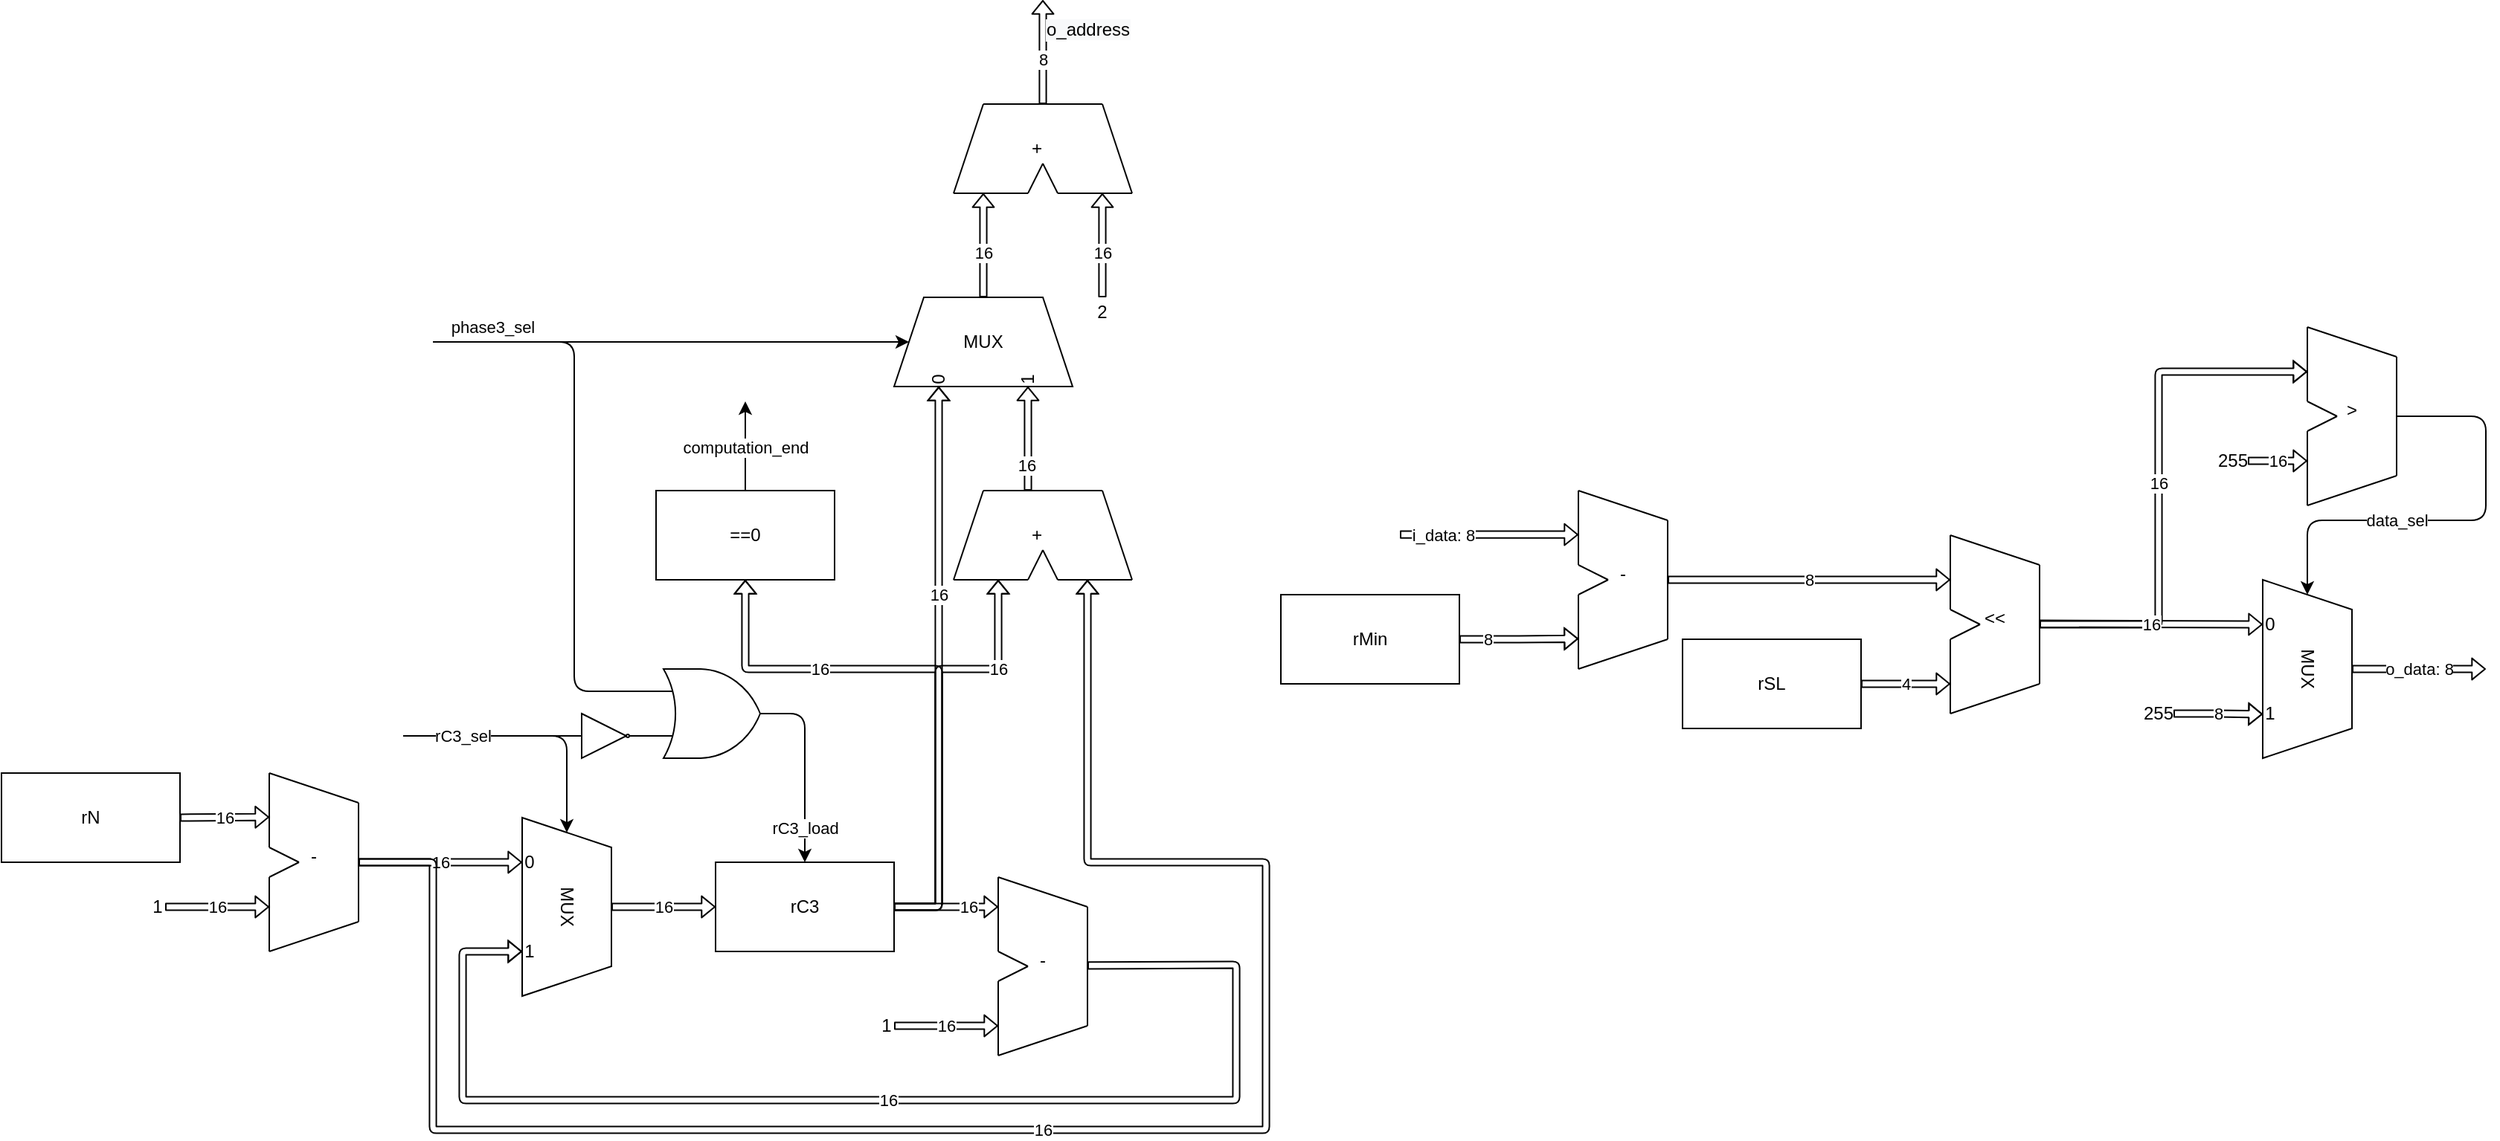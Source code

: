 <mxfile version="14.4.3" type="device"><diagram name="Page-1" id="099fd60b-425b-db50-ffb0-6b813814b670"><mxGraphModel dx="3378" dy="1184" grid="1" gridSize="10" guides="1" tooltips="1" connect="1" arrows="1" fold="1" page="1" pageScale="1" pageWidth="850" pageHeight="1100" background="none" math="0" shadow="0"><root><mxCell id="0"/><mxCell id="1" parent="0"/><mxCell id="DctXpo7cY7K24EVwvQZ8-41" value="8" style="shape=flexArrow;endArrow=classic;html=1;width=4.571;endSize=2.617;endWidth=8.816;" parent="1" edge="1"><mxGeometry width="50" height="50" relative="1" as="geometry"><mxPoint x="290" y="410" as="sourcePoint"/><mxPoint x="480" y="410" as="targetPoint"/></mxGeometry></mxCell><mxCell id="h8PczWsrWUy8jtuCrL9B-33" value="&#10;&#10;&#10;-&#10;" style="group;fillColor=#FFFFFF;" parent="1" vertex="1" connectable="0"><mxGeometry x="230" y="350" width="60" height="120" as="geometry"/></mxCell><mxCell id="h8PczWsrWUy8jtuCrL9B-34" value="" style="endArrow=none;html=1;" parent="h8PczWsrWUy8jtuCrL9B-33" edge="1"><mxGeometry width="50" height="50" relative="1" as="geometry"><mxPoint y="120" as="sourcePoint"/><mxPoint y="70" as="targetPoint"/></mxGeometry></mxCell><mxCell id="h8PczWsrWUy8jtuCrL9B-35" value="" style="endArrow=none;html=1;" parent="h8PczWsrWUy8jtuCrL9B-33" edge="1"><mxGeometry width="50" height="50" relative="1" as="geometry"><mxPoint x="60" y="100" as="sourcePoint"/><mxPoint x="60" y="20" as="targetPoint"/></mxGeometry></mxCell><mxCell id="h8PczWsrWUy8jtuCrL9B-36" value="" style="endArrow=none;html=1;" parent="h8PczWsrWUy8jtuCrL9B-33" edge="1"><mxGeometry width="50" height="50" relative="1" as="geometry"><mxPoint y="50" as="sourcePoint"/><mxPoint as="targetPoint"/></mxGeometry></mxCell><mxCell id="h8PczWsrWUy8jtuCrL9B-37" value="" style="endArrow=none;html=1;" parent="h8PczWsrWUy8jtuCrL9B-33" edge="1"><mxGeometry width="50" height="50" relative="1" as="geometry"><mxPoint x="20" y="60" as="sourcePoint"/><mxPoint y="50" as="targetPoint"/></mxGeometry></mxCell><mxCell id="h8PczWsrWUy8jtuCrL9B-38" value="" style="endArrow=none;html=1;" parent="h8PczWsrWUy8jtuCrL9B-33" edge="1"><mxGeometry width="50" height="50" relative="1" as="geometry"><mxPoint x="20" y="60" as="sourcePoint"/><mxPoint y="70" as="targetPoint"/></mxGeometry></mxCell><mxCell id="h8PczWsrWUy8jtuCrL9B-39" value="" style="endArrow=none;html=1;" parent="h8PczWsrWUy8jtuCrL9B-33" edge="1"><mxGeometry width="50" height="50" relative="1" as="geometry"><mxPoint y="120" as="sourcePoint"/><mxPoint x="60" y="100" as="targetPoint"/></mxGeometry></mxCell><mxCell id="h8PczWsrWUy8jtuCrL9B-40" value="" style="endArrow=none;html=1;" parent="h8PczWsrWUy8jtuCrL9B-33" edge="1"><mxGeometry width="50" height="50" relative="1" as="geometry"><mxPoint as="sourcePoint"/><mxPoint x="60" y="20" as="targetPoint"/></mxGeometry></mxCell><mxCell id="h8PczWsrWUy8jtuCrL9B-41" value="rMin" style="rounded=0;whiteSpace=wrap;html=1;fillColor=#FFFFFF;" parent="1" vertex="1"><mxGeometry x="30" y="420" width="120" height="60" as="geometry"/></mxCell><mxCell id="h8PczWsrWUy8jtuCrL9B-42" value="8" style="shape=flexArrow;endArrow=classic;html=1;width=4.571;endSize=2.617;endWidth=8.816;entryX=0;entryY=0.5;entryDx=0;entryDy=0;exitX=1;exitY=0.5;exitDx=0;exitDy=0;" parent="1" source="h8PczWsrWUy8jtuCrL9B-41" edge="1"><mxGeometry x="-0.5" width="50" height="50" relative="1" as="geometry"><mxPoint x="110" y="449.58" as="sourcePoint"/><mxPoint x="230" y="449.58" as="targetPoint"/><mxPoint x="-1" as="offset"/><Array as="points"><mxPoint x="190" y="450"/></Array></mxGeometry></mxCell><mxCell id="h8PczWsrWUy8jtuCrL9B-51" value="&#10;&#10;&#10;&lt;&lt;" style="group;fillColor=#FFFFFF;" parent="1" vertex="1" connectable="0"><mxGeometry x="480" y="380" width="60" height="120" as="geometry"/></mxCell><mxCell id="h8PczWsrWUy8jtuCrL9B-52" value="" style="endArrow=none;html=1;" parent="h8PczWsrWUy8jtuCrL9B-51" edge="1"><mxGeometry width="50" height="50" relative="1" as="geometry"><mxPoint y="120" as="sourcePoint"/><mxPoint y="70" as="targetPoint"/></mxGeometry></mxCell><mxCell id="h8PczWsrWUy8jtuCrL9B-53" value="" style="endArrow=none;html=1;" parent="h8PczWsrWUy8jtuCrL9B-51" edge="1"><mxGeometry width="50" height="50" relative="1" as="geometry"><mxPoint x="60" y="100" as="sourcePoint"/><mxPoint x="60" y="20" as="targetPoint"/></mxGeometry></mxCell><mxCell id="h8PczWsrWUy8jtuCrL9B-54" value="" style="endArrow=none;html=1;" parent="h8PczWsrWUy8jtuCrL9B-51" edge="1"><mxGeometry width="50" height="50" relative="1" as="geometry"><mxPoint y="50" as="sourcePoint"/><mxPoint as="targetPoint"/></mxGeometry></mxCell><mxCell id="h8PczWsrWUy8jtuCrL9B-55" value="" style="endArrow=none;html=1;" parent="h8PczWsrWUy8jtuCrL9B-51" edge="1"><mxGeometry width="50" height="50" relative="1" as="geometry"><mxPoint x="20" y="60" as="sourcePoint"/><mxPoint y="50" as="targetPoint"/></mxGeometry></mxCell><mxCell id="h8PczWsrWUy8jtuCrL9B-56" value="" style="endArrow=none;html=1;" parent="h8PczWsrWUy8jtuCrL9B-51" edge="1"><mxGeometry width="50" height="50" relative="1" as="geometry"><mxPoint x="20" y="60" as="sourcePoint"/><mxPoint y="70" as="targetPoint"/></mxGeometry></mxCell><mxCell id="h8PczWsrWUy8jtuCrL9B-57" value="" style="endArrow=none;html=1;" parent="h8PczWsrWUy8jtuCrL9B-51" edge="1"><mxGeometry width="50" height="50" relative="1" as="geometry"><mxPoint y="120" as="sourcePoint"/><mxPoint x="60" y="100" as="targetPoint"/></mxGeometry></mxCell><mxCell id="h8PczWsrWUy8jtuCrL9B-58" value="" style="endArrow=none;html=1;" parent="h8PczWsrWUy8jtuCrL9B-51" edge="1"><mxGeometry width="50" height="50" relative="1" as="geometry"><mxPoint as="sourcePoint"/><mxPoint x="60" y="20" as="targetPoint"/></mxGeometry></mxCell><mxCell id="h8PczWsrWUy8jtuCrL9B-59" value="rSL" style="rounded=0;whiteSpace=wrap;html=1;fillColor=#FFFFFF;" parent="1" vertex="1"><mxGeometry x="300" y="450" width="120" height="60" as="geometry"/></mxCell><mxCell id="h8PczWsrWUy8jtuCrL9B-60" value="4" style="shape=flexArrow;endArrow=classic;html=1;width=4.571;endSize=2.617;endWidth=8.816;exitX=1;exitY=0.5;exitDx=0;exitDy=0;" parent="1" source="h8PczWsrWUy8jtuCrL9B-59" edge="1"><mxGeometry width="50" height="50" relative="1" as="geometry"><mxPoint x="300" y="420" as="sourcePoint"/><mxPoint x="480" y="480" as="targetPoint"/></mxGeometry></mxCell><mxCell id="h8PczWsrWUy8jtuCrL9B-62" value="16" style="shape=flexArrow;endArrow=classic;html=1;width=4.571;endSize=2.617;endWidth=8.816;" parent="1" edge="1"><mxGeometry width="50" height="50" relative="1" as="geometry"><mxPoint x="540" y="440" as="sourcePoint"/><mxPoint x="720" y="270" as="targetPoint"/><Array as="points"><mxPoint x="620" y="440"/><mxPoint x="620" y="270"/></Array></mxGeometry></mxCell><mxCell id="h8PczWsrWUy8jtuCrL9B-63" value="&#10;&#10;&#10;&gt;" style="group;fillColor=#FFFFFF;" parent="1" vertex="1" connectable="0"><mxGeometry x="720" y="240" width="60" height="120" as="geometry"/></mxCell><mxCell id="h8PczWsrWUy8jtuCrL9B-64" value="" style="endArrow=none;html=1;" parent="h8PczWsrWUy8jtuCrL9B-63" edge="1"><mxGeometry width="50" height="50" relative="1" as="geometry"><mxPoint y="120" as="sourcePoint"/><mxPoint y="70" as="targetPoint"/></mxGeometry></mxCell><mxCell id="h8PczWsrWUy8jtuCrL9B-65" value="" style="endArrow=none;html=1;" parent="h8PczWsrWUy8jtuCrL9B-63" edge="1"><mxGeometry width="50" height="50" relative="1" as="geometry"><mxPoint x="60" y="100" as="sourcePoint"/><mxPoint x="60" y="20" as="targetPoint"/></mxGeometry></mxCell><mxCell id="h8PczWsrWUy8jtuCrL9B-66" value="" style="endArrow=none;html=1;" parent="h8PczWsrWUy8jtuCrL9B-63" edge="1"><mxGeometry width="50" height="50" relative="1" as="geometry"><mxPoint y="50" as="sourcePoint"/><mxPoint as="targetPoint"/></mxGeometry></mxCell><mxCell id="h8PczWsrWUy8jtuCrL9B-67" value="" style="endArrow=none;html=1;" parent="h8PczWsrWUy8jtuCrL9B-63" edge="1"><mxGeometry width="50" height="50" relative="1" as="geometry"><mxPoint x="20" y="60" as="sourcePoint"/><mxPoint y="50" as="targetPoint"/></mxGeometry></mxCell><mxCell id="h8PczWsrWUy8jtuCrL9B-68" value="" style="endArrow=none;html=1;" parent="h8PczWsrWUy8jtuCrL9B-63" edge="1"><mxGeometry width="50" height="50" relative="1" as="geometry"><mxPoint x="20" y="60" as="sourcePoint"/><mxPoint y="70" as="targetPoint"/></mxGeometry></mxCell><mxCell id="h8PczWsrWUy8jtuCrL9B-69" value="" style="endArrow=none;html=1;" parent="h8PczWsrWUy8jtuCrL9B-63" edge="1"><mxGeometry width="50" height="50" relative="1" as="geometry"><mxPoint y="120" as="sourcePoint"/><mxPoint x="60" y="100" as="targetPoint"/></mxGeometry></mxCell><mxCell id="h8PczWsrWUy8jtuCrL9B-70" value="" style="endArrow=none;html=1;" parent="h8PczWsrWUy8jtuCrL9B-63" edge="1"><mxGeometry width="50" height="50" relative="1" as="geometry"><mxPoint as="sourcePoint"/><mxPoint x="60" y="20" as="targetPoint"/></mxGeometry></mxCell><mxCell id="h8PczWsrWUy8jtuCrL9B-71" value="16" style="shape=flexArrow;endArrow=classic;html=1;width=4.571;endSize=2.617;endWidth=8.816;" parent="1" edge="1"><mxGeometry width="50" height="50" relative="1" as="geometry"><mxPoint x="680" y="330" as="sourcePoint"/><mxPoint x="720" y="330" as="targetPoint"/></mxGeometry></mxCell><mxCell id="h8PczWsrWUy8jtuCrL9B-73" value="255" style="text;html=1;strokeColor=none;fillColor=none;align=center;verticalAlign=middle;whiteSpace=wrap;rounded=0;" parent="1" vertex="1"><mxGeometry x="660" y="320" width="20" height="20" as="geometry"/></mxCell><mxCell id="h8PczWsrWUy8jtuCrL9B-74" value="" style="group" parent="1" vertex="1" connectable="0"><mxGeometry x="690" y="410" width="60" height="120" as="geometry"/></mxCell><mxCell id="h8PczWsrWUy8jtuCrL9B-75" value="MUX" style="shape=trapezoid;perimeter=trapezoidPerimeter;whiteSpace=wrap;html=1;fixedSize=1;size=20;rotation=90;" parent="h8PczWsrWUy8jtuCrL9B-74" vertex="1"><mxGeometry x="-30" y="30" width="120" height="60" as="geometry"/></mxCell><mxCell id="h8PczWsrWUy8jtuCrL9B-76" value="0" style="text;html=1;strokeColor=none;fillColor=none;align=center;verticalAlign=middle;whiteSpace=wrap;rounded=0;" parent="h8PczWsrWUy8jtuCrL9B-74" vertex="1"><mxGeometry y="20" width="10" height="20" as="geometry"/></mxCell><mxCell id="h8PczWsrWUy8jtuCrL9B-77" value="1" style="text;html=1;strokeColor=none;fillColor=none;align=center;verticalAlign=middle;whiteSpace=wrap;rounded=0;" parent="h8PczWsrWUy8jtuCrL9B-74" vertex="1"><mxGeometry y="80" width="10" height="20" as="geometry"/></mxCell><mxCell id="h8PczWsrWUy8jtuCrL9B-78" value="8" style="shape=flexArrow;endArrow=classic;html=1;width=4.571;endSize=2.617;endWidth=8.816;entryX=0;entryY=0.5;entryDx=0;entryDy=0;" parent="1" edge="1"><mxGeometry width="50" height="50" relative="1" as="geometry"><mxPoint x="630" y="500" as="sourcePoint"/><mxPoint x="690" y="500.42" as="targetPoint"/><Array as="points"><mxPoint x="660" y="500"/></Array></mxGeometry></mxCell><mxCell id="h8PczWsrWUy8jtuCrL9B-79" value="255" style="text;html=1;strokeColor=none;fillColor=none;align=center;verticalAlign=middle;whiteSpace=wrap;rounded=0;" parent="1" vertex="1"><mxGeometry x="610" y="490" width="20" height="20" as="geometry"/></mxCell><mxCell id="h8PczWsrWUy8jtuCrL9B-80" value="data_sel" style="endArrow=classic;html=1;entryX=0;entryY=0.5;entryDx=0;entryDy=0;" parent="1" target="h8PczWsrWUy8jtuCrL9B-75" edge="1"><mxGeometry x="0.267" width="50" height="50" relative="1" as="geometry"><mxPoint x="780" y="300" as="sourcePoint"/><mxPoint x="530" y="410" as="targetPoint"/><Array as="points"><mxPoint x="840" y="300"/><mxPoint x="840" y="370"/><mxPoint x="720" y="370"/></Array><mxPoint as="offset"/></mxGeometry></mxCell><mxCell id="h8PczWsrWUy8jtuCrL9B-81" value="o_data: 8" style="shape=flexArrow;endArrow=classic;html=1;width=4.571;endSize=2.617;endWidth=8.816;exitX=0.5;exitY=0;exitDx=0;exitDy=0;" parent="1" source="h8PczWsrWUy8jtuCrL9B-75" edge="1"><mxGeometry width="50" height="50" relative="1" as="geometry"><mxPoint x="640" y="510" as="sourcePoint"/><mxPoint x="840" y="470" as="targetPoint"/><Array as="points"/></mxGeometry></mxCell><mxCell id="BL7TOt2xu6UXcPJ4lDZg-1" value="" style="group" parent="1" vertex="1" connectable="0"><mxGeometry x="-480" y="570" width="60" height="120" as="geometry"/></mxCell><mxCell id="BL7TOt2xu6UXcPJ4lDZg-2" value="MUX" style="shape=trapezoid;perimeter=trapezoidPerimeter;whiteSpace=wrap;html=1;fixedSize=1;size=20;rotation=90;" parent="BL7TOt2xu6UXcPJ4lDZg-1" vertex="1"><mxGeometry x="-30" y="30" width="120" height="60" as="geometry"/></mxCell><mxCell id="BL7TOt2xu6UXcPJ4lDZg-3" value="0" style="text;html=1;strokeColor=none;fillColor=none;align=center;verticalAlign=middle;whiteSpace=wrap;rounded=0;" parent="BL7TOt2xu6UXcPJ4lDZg-1" vertex="1"><mxGeometry y="20" width="10" height="20" as="geometry"/></mxCell><mxCell id="BL7TOt2xu6UXcPJ4lDZg-4" value="1" style="text;html=1;strokeColor=none;fillColor=none;align=center;verticalAlign=middle;whiteSpace=wrap;rounded=0;" parent="BL7TOt2xu6UXcPJ4lDZg-1" vertex="1"><mxGeometry y="80" width="10" height="20" as="geometry"/></mxCell><mxCell id="BL7TOt2xu6UXcPJ4lDZg-6" value="rC3" style="rounded=0;whiteSpace=wrap;html=1;fillColor=#FFFFFF;" parent="1" vertex="1"><mxGeometry x="-350" y="600" width="120" height="60" as="geometry"/></mxCell><mxCell id="BL7TOt2xu6UXcPJ4lDZg-7" value="16" style="shape=flexArrow;endArrow=classic;html=1;width=4.571;endSize=2.617;endWidth=8.816;exitX=0.5;exitY=0;exitDx=0;exitDy=0;entryX=0;entryY=0.5;entryDx=0;entryDy=0;" parent="1" source="BL7TOt2xu6UXcPJ4lDZg-2" target="BL7TOt2xu6UXcPJ4lDZg-6" edge="1"><mxGeometry width="50" height="50" relative="1" as="geometry"><mxPoint x="-400" y="580" as="sourcePoint"/><mxPoint x="-280" y="580" as="targetPoint"/></mxGeometry></mxCell><mxCell id="BL7TOt2xu6UXcPJ4lDZg-8" value="&#10;&#10;&#10;-" style="group;fillColor=#FFFFFF;" parent="1" vertex="1" connectable="0"><mxGeometry x="-160" y="610" width="60" height="120" as="geometry"/></mxCell><mxCell id="BL7TOt2xu6UXcPJ4lDZg-9" value="" style="endArrow=none;html=1;" parent="BL7TOt2xu6UXcPJ4lDZg-8" edge="1"><mxGeometry width="50" height="50" relative="1" as="geometry"><mxPoint y="120" as="sourcePoint"/><mxPoint y="70" as="targetPoint"/></mxGeometry></mxCell><mxCell id="BL7TOt2xu6UXcPJ4lDZg-10" value="" style="endArrow=none;html=1;" parent="BL7TOt2xu6UXcPJ4lDZg-8" edge="1"><mxGeometry width="50" height="50" relative="1" as="geometry"><mxPoint y="50" as="sourcePoint"/><mxPoint as="targetPoint"/></mxGeometry></mxCell><mxCell id="BL7TOt2xu6UXcPJ4lDZg-11" value="" style="endArrow=none;html=1;" parent="BL7TOt2xu6UXcPJ4lDZg-8" edge="1"><mxGeometry width="50" height="50" relative="1" as="geometry"><mxPoint x="20" y="60" as="sourcePoint"/><mxPoint y="50" as="targetPoint"/></mxGeometry></mxCell><mxCell id="BL7TOt2xu6UXcPJ4lDZg-12" value="" style="endArrow=none;html=1;" parent="BL7TOt2xu6UXcPJ4lDZg-8" edge="1"><mxGeometry width="50" height="50" relative="1" as="geometry"><mxPoint x="20" y="60" as="sourcePoint"/><mxPoint y="70" as="targetPoint"/></mxGeometry></mxCell><mxCell id="BL7TOt2xu6UXcPJ4lDZg-13" value="" style="endArrow=none;html=1;" parent="BL7TOt2xu6UXcPJ4lDZg-8" edge="1"><mxGeometry width="50" height="50" relative="1" as="geometry"><mxPoint y="120" as="sourcePoint"/><mxPoint x="60" y="100" as="targetPoint"/></mxGeometry></mxCell><mxCell id="BL7TOt2xu6UXcPJ4lDZg-14" value="" style="endArrow=none;html=1;" parent="BL7TOt2xu6UXcPJ4lDZg-8" edge="1"><mxGeometry width="50" height="50" relative="1" as="geometry"><mxPoint as="sourcePoint"/><mxPoint x="60" y="20" as="targetPoint"/></mxGeometry></mxCell><mxCell id="BL7TOt2xu6UXcPJ4lDZg-15" value="" style="endArrow=none;html=1;" parent="BL7TOt2xu6UXcPJ4lDZg-8" edge="1"><mxGeometry width="50" height="50" relative="1" as="geometry"><mxPoint x="60" y="100" as="sourcePoint"/><mxPoint x="60" y="20" as="targetPoint"/></mxGeometry></mxCell><mxCell id="BL7TOt2xu6UXcPJ4lDZg-17" value="16" style="shape=flexArrow;endArrow=classic;html=1;width=4.571;endSize=2.617;endWidth=8.816;exitX=1;exitY=0.5;exitDx=0;exitDy=0;" parent="1" edge="1"><mxGeometry width="50" height="50" relative="1" as="geometry"><mxPoint x="-230" y="710" as="sourcePoint"/><mxPoint x="-160" y="710" as="targetPoint"/></mxGeometry></mxCell><mxCell id="BL7TOt2xu6UXcPJ4lDZg-18" value="1" style="text;html=1;strokeColor=none;fillColor=none;align=center;verticalAlign=middle;whiteSpace=wrap;rounded=0;" parent="1" vertex="1"><mxGeometry x="-240" y="700" width="10" height="20" as="geometry"/></mxCell><mxCell id="BL7TOt2xu6UXcPJ4lDZg-19" value="16" style="shape=flexArrow;endArrow=classic;html=1;width=4.571;endSize=2.617;endWidth=8.816;exitX=1;exitY=0.5;exitDx=0;exitDy=0;entryX=0.75;entryY=1;entryDx=0;entryDy=0;" parent="1" target="BL7TOt2xu6UXcPJ4lDZg-2" edge="1"><mxGeometry width="50" height="50" relative="1" as="geometry"><mxPoint x="-100" y="669.41" as="sourcePoint"/><mxPoint x="-30" y="669.41" as="targetPoint"/><Array as="points"><mxPoint y="669"/><mxPoint y="760"/><mxPoint x="-520" y="760"/><mxPoint x="-520" y="660"/></Array></mxGeometry></mxCell><mxCell id="BL7TOt2xu6UXcPJ4lDZg-21" value="16" style="shape=flexArrow;endArrow=classic;html=1;width=4.571;endSize=2.617;endWidth=8.816;entryX=0;entryY=0.5;entryDx=0;entryDy=0;" parent="1" target="BL7TOt2xu6UXcPJ4lDZg-3" edge="1"><mxGeometry width="50" height="50" relative="1" as="geometry"><mxPoint x="-590" y="600" as="sourcePoint"/><mxPoint x="-490" y="510" as="targetPoint"/></mxGeometry></mxCell><mxCell id="BL7TOt2xu6UXcPJ4lDZg-23" value="16" style="shape=flexArrow;endArrow=classic;html=1;width=4.571;endSize=2.617;endWidth=8.816;exitX=1;exitY=0.5;exitDx=0;exitDy=0;entryX=0.5;entryY=1;entryDx=0;entryDy=0;" parent="1" target="BL7TOt2xu6UXcPJ4lDZg-33" edge="1"><mxGeometry x="0.421" width="50" height="50" relative="1" as="geometry"><mxPoint x="-230.0" y="630" as="sourcePoint"/><mxPoint x="50" y="520" as="targetPoint"/><Array as="points"><mxPoint x="-200" y="630"/><mxPoint x="-200" y="470"/><mxPoint x="-330" y="470"/></Array><mxPoint as="offset"/></mxGeometry></mxCell><mxCell id="BL7TOt2xu6UXcPJ4lDZg-32" value="rN" style="rounded=0;whiteSpace=wrap;html=1;fillColor=#FFFFFF;" parent="1" vertex="1"><mxGeometry x="-830" y="540" width="120" height="60" as="geometry"/></mxCell><mxCell id="BL7TOt2xu6UXcPJ4lDZg-33" value="==0" style="rounded=0;whiteSpace=wrap;html=1;fillColor=#FFFFFF;" parent="1" vertex="1"><mxGeometry x="-390" y="350" width="120" height="60" as="geometry"/></mxCell><mxCell id="BL7TOt2xu6UXcPJ4lDZg-35" value="rC3_load" style="endArrow=classic;html=1;entryX=0.5;entryY=0;entryDx=0;entryDy=0;exitX=1;exitY=0.5;exitDx=0;exitDy=0;exitPerimeter=0;" parent="1" source="Gk9f9JewO5FtV-z48N3u-2" target="BL7TOt2xu6UXcPJ4lDZg-6" edge="1"><mxGeometry x="0.692" width="50" height="50" relative="1" as="geometry"><mxPoint x="300" y="510" as="sourcePoint"/><mxPoint x="240" y="630" as="targetPoint"/><Array as="points"><mxPoint x="-320" y="500"/><mxPoint x="-290" y="500"/></Array><mxPoint as="offset"/></mxGeometry></mxCell><mxCell id="BL7TOt2xu6UXcPJ4lDZg-40" value="" style="group;rotation=-90;" parent="1" vertex="1" connectable="0"><mxGeometry x="-200" y="190" width="60" height="120" as="geometry"/></mxCell><mxCell id="BL7TOt2xu6UXcPJ4lDZg-41" value="MUX" style="shape=trapezoid;perimeter=trapezoidPerimeter;whiteSpace=wrap;html=1;fixedSize=1;size=20;rotation=0;" parent="BL7TOt2xu6UXcPJ4lDZg-40" vertex="1"><mxGeometry x="-30" y="30" width="120" height="60" as="geometry"/></mxCell><mxCell id="BL7TOt2xu6UXcPJ4lDZg-42" value="0" style="text;html=1;strokeColor=none;fillColor=none;align=center;verticalAlign=middle;whiteSpace=wrap;rounded=0;rotation=-90;" parent="BL7TOt2xu6UXcPJ4lDZg-40" vertex="1"><mxGeometry x="-5" y="75" width="10" height="20" as="geometry"/></mxCell><mxCell id="BL7TOt2xu6UXcPJ4lDZg-43" value="1" style="text;html=1;strokeColor=none;fillColor=none;align=center;verticalAlign=middle;whiteSpace=wrap;rounded=0;rotation=-90;" parent="BL7TOt2xu6UXcPJ4lDZg-40" vertex="1"><mxGeometry x="55" y="75" width="10" height="20" as="geometry"/></mxCell><mxCell id="BL7TOt2xu6UXcPJ4lDZg-45" value="&#10;&#10;&#10;+" style="group;fillColor=#FFFFFF;rotation=-90;" parent="1" vertex="1" connectable="0"><mxGeometry x="-160" y="320" width="60" height="120" as="geometry"/></mxCell><mxCell id="BL7TOt2xu6UXcPJ4lDZg-46" value="" style="endArrow=none;html=1;" parent="BL7TOt2xu6UXcPJ4lDZg-45" edge="1"><mxGeometry width="50" height="50" relative="1" as="geometry"><mxPoint x="90" y="90" as="sourcePoint"/><mxPoint x="40" y="90" as="targetPoint"/></mxGeometry></mxCell><mxCell id="BL7TOt2xu6UXcPJ4lDZg-47" value="" style="endArrow=none;html=1;" parent="BL7TOt2xu6UXcPJ4lDZg-45" edge="1"><mxGeometry width="50" height="50" relative="1" as="geometry"><mxPoint x="20" y="90" as="sourcePoint"/><mxPoint x="-30" y="90" as="targetPoint"/></mxGeometry></mxCell><mxCell id="BL7TOt2xu6UXcPJ4lDZg-48" value="" style="endArrow=none;html=1;" parent="BL7TOt2xu6UXcPJ4lDZg-45" edge="1"><mxGeometry width="50" height="50" relative="1" as="geometry"><mxPoint x="30" y="70" as="sourcePoint"/><mxPoint x="20" y="90" as="targetPoint"/></mxGeometry></mxCell><mxCell id="BL7TOt2xu6UXcPJ4lDZg-49" value="" style="endArrow=none;html=1;" parent="BL7TOt2xu6UXcPJ4lDZg-45" edge="1"><mxGeometry width="50" height="50" relative="1" as="geometry"><mxPoint x="30" y="70" as="sourcePoint"/><mxPoint x="40" y="90" as="targetPoint"/></mxGeometry></mxCell><mxCell id="BL7TOt2xu6UXcPJ4lDZg-50" value="" style="endArrow=none;html=1;" parent="BL7TOt2xu6UXcPJ4lDZg-45" edge="1"><mxGeometry width="50" height="50" relative="1" as="geometry"><mxPoint x="90" y="90" as="sourcePoint"/><mxPoint x="70" y="30" as="targetPoint"/></mxGeometry></mxCell><mxCell id="BL7TOt2xu6UXcPJ4lDZg-51" value="" style="endArrow=none;html=1;" parent="BL7TOt2xu6UXcPJ4lDZg-45" edge="1"><mxGeometry width="50" height="50" relative="1" as="geometry"><mxPoint x="-30" y="90" as="sourcePoint"/><mxPoint x="-10" y="30" as="targetPoint"/></mxGeometry></mxCell><mxCell id="BL7TOt2xu6UXcPJ4lDZg-52" value="" style="endArrow=none;html=1;" parent="BL7TOt2xu6UXcPJ4lDZg-45" edge="1"><mxGeometry width="50" height="50" relative="1" as="geometry"><mxPoint x="70" y="30" as="sourcePoint"/><mxPoint x="-10" y="30" as="targetPoint"/></mxGeometry></mxCell><mxCell id="BL7TOt2xu6UXcPJ4lDZg-56" value="16" style="shape=flexArrow;endArrow=classic;html=1;width=4.571;endSize=2.617;endWidth=8.816;exitX=0.5;exitY=0;exitDx=0;exitDy=0;" parent="1" source="BL7TOt2xu6UXcPJ4lDZg-41" edge="1"><mxGeometry x="-0.143" width="50" height="50" relative="1" as="geometry"><mxPoint x="-110" y="300" as="sourcePoint"/><mxPoint x="-170" y="150" as="targetPoint"/><mxPoint as="offset"/><Array as="points"/></mxGeometry></mxCell><mxCell id="BL7TOt2xu6UXcPJ4lDZg-58" value="16" style="shape=flexArrow;endArrow=classic;html=1;width=4.571;endSize=2.617;endWidth=8.816;entryX=0;entryY=0.5;entryDx=0;entryDy=0;" parent="1" target="BL7TOt2xu6UXcPJ4lDZg-43" edge="1"><mxGeometry x="-0.5" width="50" height="50" relative="1" as="geometry"><mxPoint x="-140" y="350" as="sourcePoint"/><mxPoint x="-30" y="300" as="targetPoint"/><mxPoint x="-1" as="offset"/><Array as="points"/></mxGeometry></mxCell><mxCell id="BL7TOt2xu6UXcPJ4lDZg-59" value="phase3_sel" style="endArrow=classic;html=1;entryX=0;entryY=0.5;entryDx=0;entryDy=0;" parent="1" edge="1"><mxGeometry x="-0.75" y="10" width="50" height="50" relative="1" as="geometry"><mxPoint x="-540" y="250" as="sourcePoint"/><mxPoint x="-220" y="250" as="targetPoint"/><mxPoint as="offset"/></mxGeometry></mxCell><mxCell id="BL7TOt2xu6UXcPJ4lDZg-61" value="16" style="shape=flexArrow;endArrow=classic;html=1;width=4.571;endSize=2.617;endWidth=8.816;exitX=1;exitY=0.5;exitDx=0;exitDy=0;" parent="1" source="BL7TOt2xu6UXcPJ4lDZg-6" edge="1"><mxGeometry x="0.586" width="50" height="50" relative="1" as="geometry"><mxPoint x="-100" y="270" as="sourcePoint"/><mxPoint x="-160" y="410" as="targetPoint"/><mxPoint as="offset"/><Array as="points"><mxPoint x="-200" y="630"/><mxPoint x="-200" y="470"/><mxPoint x="-160" y="470"/></Array></mxGeometry></mxCell><mxCell id="BL7TOt2xu6UXcPJ4lDZg-64" value="16" style="shape=flexArrow;endArrow=classic;html=1;width=4.571;endSize=2.617;endWidth=8.816;" parent="1" edge="1"><mxGeometry width="50" height="50" relative="1" as="geometry"><mxPoint x="-590" y="600" as="sourcePoint"/><mxPoint x="-100" y="410" as="targetPoint"/><Array as="points"><mxPoint x="-540" y="600"/><mxPoint x="-540" y="780"/><mxPoint x="20" y="780"/><mxPoint x="20" y="600"/><mxPoint x="-100" y="600"/></Array></mxGeometry></mxCell><mxCell id="BL7TOt2xu6UXcPJ4lDZg-66" value="&#10;&#10;&#10;+" style="group;fillColor=#FFFFFF;rotation=-90;" parent="1" vertex="1" connectable="0"><mxGeometry x="-160" y="60" width="60" height="120" as="geometry"/></mxCell><mxCell id="BL7TOt2xu6UXcPJ4lDZg-67" value="" style="endArrow=none;html=1;" parent="BL7TOt2xu6UXcPJ4lDZg-66" edge="1"><mxGeometry width="50" height="50" relative="1" as="geometry"><mxPoint x="90" y="90" as="sourcePoint"/><mxPoint x="40" y="90" as="targetPoint"/></mxGeometry></mxCell><mxCell id="BL7TOt2xu6UXcPJ4lDZg-68" value="" style="endArrow=none;html=1;" parent="BL7TOt2xu6UXcPJ4lDZg-66" edge="1"><mxGeometry width="50" height="50" relative="1" as="geometry"><mxPoint x="20" y="90" as="sourcePoint"/><mxPoint x="-30" y="90" as="targetPoint"/></mxGeometry></mxCell><mxCell id="BL7TOt2xu6UXcPJ4lDZg-69" value="" style="endArrow=none;html=1;" parent="BL7TOt2xu6UXcPJ4lDZg-66" edge="1"><mxGeometry width="50" height="50" relative="1" as="geometry"><mxPoint x="30" y="70" as="sourcePoint"/><mxPoint x="20" y="90" as="targetPoint"/></mxGeometry></mxCell><mxCell id="BL7TOt2xu6UXcPJ4lDZg-70" value="" style="endArrow=none;html=1;" parent="BL7TOt2xu6UXcPJ4lDZg-66" edge="1"><mxGeometry width="50" height="50" relative="1" as="geometry"><mxPoint x="30" y="70" as="sourcePoint"/><mxPoint x="40" y="90" as="targetPoint"/></mxGeometry></mxCell><mxCell id="BL7TOt2xu6UXcPJ4lDZg-71" value="" style="endArrow=none;html=1;" parent="BL7TOt2xu6UXcPJ4lDZg-66" edge="1"><mxGeometry width="50" height="50" relative="1" as="geometry"><mxPoint x="90" y="90" as="sourcePoint"/><mxPoint x="70" y="30" as="targetPoint"/></mxGeometry></mxCell><mxCell id="BL7TOt2xu6UXcPJ4lDZg-72" value="" style="endArrow=none;html=1;" parent="BL7TOt2xu6UXcPJ4lDZg-66" edge="1"><mxGeometry width="50" height="50" relative="1" as="geometry"><mxPoint x="-30" y="90" as="sourcePoint"/><mxPoint x="-10" y="30" as="targetPoint"/></mxGeometry></mxCell><mxCell id="BL7TOt2xu6UXcPJ4lDZg-73" value="" style="endArrow=none;html=1;" parent="BL7TOt2xu6UXcPJ4lDZg-66" edge="1"><mxGeometry width="50" height="50" relative="1" as="geometry"><mxPoint x="70" y="30" as="sourcePoint"/><mxPoint x="-10" y="30" as="targetPoint"/></mxGeometry></mxCell><mxCell id="BL7TOt2xu6UXcPJ4lDZg-74" value="8" style="shape=flexArrow;endArrow=classic;html=1;width=4.571;endSize=2.617;endWidth=8.816;exitX=0.5;exitY=0;exitDx=0;exitDy=0;" parent="1" edge="1"><mxGeometry x="-0.143" width="50" height="50" relative="1" as="geometry"><mxPoint x="-130" y="90" as="sourcePoint"/><mxPoint x="-130" y="20" as="targetPoint"/><mxPoint as="offset"/><Array as="points"/></mxGeometry></mxCell><mxCell id="BL7TOt2xu6UXcPJ4lDZg-75" value="&lt;span style=&quot;font-size: 12px ; background-color: rgb(248 , 249 , 250)&quot;&gt;o_address&lt;/span&gt;" style="edgeLabel;html=1;align=center;verticalAlign=middle;resizable=0;points=[];" parent="BL7TOt2xu6UXcPJ4lDZg-74" vertex="1" connectable="0"><mxGeometry x="0.552" y="1" relative="1" as="geometry"><mxPoint x="31" y="4" as="offset"/></mxGeometry></mxCell><mxCell id="BL7TOt2xu6UXcPJ4lDZg-76" value="16" style="shape=flexArrow;endArrow=classic;html=1;width=4.571;endSize=2.617;endWidth=8.816;exitX=0.5;exitY=0;exitDx=0;exitDy=0;" parent="1" edge="1"><mxGeometry x="-0.143" width="50" height="50" relative="1" as="geometry"><mxPoint x="-90" y="220" as="sourcePoint"/><mxPoint x="-90" y="150" as="targetPoint"/><mxPoint as="offset"/><Array as="points"/></mxGeometry></mxCell><mxCell id="BL7TOt2xu6UXcPJ4lDZg-78" value="2" style="text;html=1;strokeColor=none;fillColor=none;align=center;verticalAlign=middle;whiteSpace=wrap;rounded=0;" parent="1" vertex="1"><mxGeometry x="-110" y="220" width="40" height="20" as="geometry"/></mxCell><mxCell id="BL7TOt2xu6UXcPJ4lDZg-82" value="" style="endArrow=none;html=1;exitX=0;exitY=0.25;exitDx=0;exitDy=0;exitPerimeter=0;" parent="1" source="Gk9f9JewO5FtV-z48N3u-2" edge="1"><mxGeometry width="50" height="50" relative="1" as="geometry"><mxPoint x="-445" y="380" as="sourcePoint"/><mxPoint x="-540" y="250" as="targetPoint"/><Array as="points"><mxPoint x="-445" y="485"/><mxPoint x="-445" y="250"/></Array></mxGeometry></mxCell><mxCell id="h8PczWsrWUy8jtuCrL9B-61" value="16" style="shape=flexArrow;endArrow=classic;html=1;width=4.571;endSize=2.617;endWidth=8.816;entryX=0;entryY=0.5;entryDx=0;entryDy=0;" parent="1" target="h8PczWsrWUy8jtuCrL9B-76" edge="1"><mxGeometry width="50" height="50" relative="1" as="geometry"><mxPoint x="540" y="439.58" as="sourcePoint"/><mxPoint x="690" y="440" as="targetPoint"/></mxGeometry></mxCell><mxCell id="BL7TOt2xu6UXcPJ4lDZg-16" value="16" style="shape=flexArrow;endArrow=classic;html=1;width=4.571;endSize=2.617;endWidth=8.816;exitX=1;exitY=0.5;exitDx=0;exitDy=0;" parent="1" source="BL7TOt2xu6UXcPJ4lDZg-6" edge="1"><mxGeometry x="0.429" width="50" height="50" relative="1" as="geometry"><mxPoint x="-410" y="640" as="sourcePoint"/><mxPoint x="-160" y="630" as="targetPoint"/><mxPoint as="offset"/></mxGeometry></mxCell><mxCell id="BL7TOt2xu6UXcPJ4lDZg-20" value="16" style="shape=flexArrow;endArrow=classic;html=1;width=4.571;endSize=2.617;endWidth=8.816;exitX=1;exitY=0.5;exitDx=0;exitDy=0;entryX=0;entryY=0.5;entryDx=0;entryDy=0;" parent="1" source="BL7TOt2xu6UXcPJ4lDZg-6" target="BL7TOt2xu6UXcPJ4lDZg-42" edge="1"><mxGeometry x="0.263" width="50" height="50" relative="1" as="geometry"><mxPoint x="-95" y="550" as="sourcePoint"/><mxPoint x="-200" y="390" as="targetPoint"/><Array as="points"><mxPoint x="-200" y="630"/></Array><mxPoint as="offset"/></mxGeometry></mxCell><mxCell id="Gk9f9JewO5FtV-z48N3u-2" value="" style="verticalLabelPosition=bottom;shadow=0;dashed=0;align=center;html=1;verticalAlign=top;shape=mxgraph.electrical.logic_gates.logic_gate;operation=or;" parent="1" vertex="1"><mxGeometry x="-400" y="470" width="100" height="60" as="geometry"/></mxCell><mxCell id="Gk9f9JewO5FtV-z48N3u-4" value="" style="endArrow=none;html=1;entryX=0;entryY=0.5;entryDx=0;entryDy=0;" parent="1" target="Gk9f9JewO5FtV-z48N3u-5" edge="1"><mxGeometry width="50" height="50" relative="1" as="geometry"><mxPoint x="-560" y="515" as="sourcePoint"/><mxPoint x="-310" y="490" as="targetPoint"/></mxGeometry></mxCell><mxCell id="BL7TOt2xu6UXcPJ4lDZg-5" value="rC3_sel" style="endArrow=classic;html=1;entryX=0;entryY=0.5;entryDx=0;entryDy=0;" parent="1" target="BL7TOt2xu6UXcPJ4lDZg-2" edge="1"><mxGeometry x="-0.543" width="50" height="50" relative="1" as="geometry"><mxPoint x="-560" y="515" as="sourcePoint"/><mxPoint x="-450" y="575" as="targetPoint"/><mxPoint as="offset"/><Array as="points"><mxPoint x="-450" y="515"/></Array></mxGeometry></mxCell><mxCell id="Gk9f9JewO5FtV-z48N3u-5" value="" style="verticalLabelPosition=bottom;shadow=0;dashed=0;align=center;html=1;verticalAlign=top;shape=mxgraph.electrical.logic_gates.buffer2;negating=1;rotation=0;" parent="1" vertex="1"><mxGeometry x="-450" y="500" width="50" height="30" as="geometry"/></mxCell><mxCell id="Gk9f9JewO5FtV-z48N3u-6" value="" style="endArrow=none;html=1;exitX=1;exitY=0.5;exitDx=0;exitDy=0;entryX=0;entryY=0.75;entryDx=0;entryDy=0;entryPerimeter=0;" parent="1" source="Gk9f9JewO5FtV-z48N3u-5" target="Gk9f9JewO5FtV-z48N3u-2" edge="1"><mxGeometry width="50" height="50" relative="1" as="geometry"><mxPoint x="-380" y="500" as="sourcePoint"/><mxPoint x="-330" y="450" as="targetPoint"/></mxGeometry></mxCell><mxCell id="Gk9f9JewO5FtV-z48N3u-7" value="computation_end" style="endArrow=classic;html=1;" parent="1" edge="1"><mxGeometry width="50" height="50" relative="1" as="geometry"><mxPoint x="-330" y="350" as="sourcePoint"/><mxPoint x="-330" y="290" as="targetPoint"/><mxPoint y="1" as="offset"/></mxGeometry></mxCell><mxCell id="a9C_2NVLLlGwfyxbTQRy-2" value="&#10;&#10;&#10;-" style="group;fillColor=#FFFFFF;" parent="1" vertex="1" connectable="0"><mxGeometry x="-650" y="540" width="60" height="120" as="geometry"/></mxCell><mxCell id="a9C_2NVLLlGwfyxbTQRy-3" value="" style="endArrow=none;html=1;" parent="a9C_2NVLLlGwfyxbTQRy-2" edge="1"><mxGeometry width="50" height="50" relative="1" as="geometry"><mxPoint y="120" as="sourcePoint"/><mxPoint y="70" as="targetPoint"/></mxGeometry></mxCell><mxCell id="a9C_2NVLLlGwfyxbTQRy-4" value="" style="endArrow=none;html=1;" parent="a9C_2NVLLlGwfyxbTQRy-2" edge="1"><mxGeometry width="50" height="50" relative="1" as="geometry"><mxPoint y="50" as="sourcePoint"/><mxPoint as="targetPoint"/></mxGeometry></mxCell><mxCell id="a9C_2NVLLlGwfyxbTQRy-5" value="" style="endArrow=none;html=1;" parent="a9C_2NVLLlGwfyxbTQRy-2" edge="1"><mxGeometry width="50" height="50" relative="1" as="geometry"><mxPoint x="20" y="60" as="sourcePoint"/><mxPoint y="50" as="targetPoint"/></mxGeometry></mxCell><mxCell id="a9C_2NVLLlGwfyxbTQRy-6" value="" style="endArrow=none;html=1;" parent="a9C_2NVLLlGwfyxbTQRy-2" edge="1"><mxGeometry width="50" height="50" relative="1" as="geometry"><mxPoint x="20" y="60" as="sourcePoint"/><mxPoint y="70" as="targetPoint"/></mxGeometry></mxCell><mxCell id="a9C_2NVLLlGwfyxbTQRy-7" value="" style="endArrow=none;html=1;" parent="a9C_2NVLLlGwfyxbTQRy-2" edge="1"><mxGeometry width="50" height="50" relative="1" as="geometry"><mxPoint y="120" as="sourcePoint"/><mxPoint x="60" y="100" as="targetPoint"/></mxGeometry></mxCell><mxCell id="a9C_2NVLLlGwfyxbTQRy-8" value="" style="endArrow=none;html=1;" parent="a9C_2NVLLlGwfyxbTQRy-2" edge="1"><mxGeometry width="50" height="50" relative="1" as="geometry"><mxPoint as="sourcePoint"/><mxPoint x="60" y="20" as="targetPoint"/></mxGeometry></mxCell><mxCell id="a9C_2NVLLlGwfyxbTQRy-9" value="" style="endArrow=none;html=1;" parent="a9C_2NVLLlGwfyxbTQRy-2" edge="1"><mxGeometry width="50" height="50" relative="1" as="geometry"><mxPoint x="60" y="100" as="sourcePoint"/><mxPoint x="60" y="20" as="targetPoint"/></mxGeometry></mxCell><mxCell id="a9C_2NVLLlGwfyxbTQRy-10" value="16" style="shape=flexArrow;endArrow=classic;html=1;width=4.571;endSize=2.617;endWidth=8.816;exitX=1;exitY=0.5;exitDx=0;exitDy=0;" parent="1" edge="1"><mxGeometry width="50" height="50" relative="1" as="geometry"><mxPoint x="-720" y="630" as="sourcePoint"/><mxPoint x="-650" y="630" as="targetPoint"/></mxGeometry></mxCell><mxCell id="a9C_2NVLLlGwfyxbTQRy-11" value="1" style="text;html=1;strokeColor=none;fillColor=none;align=center;verticalAlign=middle;whiteSpace=wrap;rounded=0;" parent="1" vertex="1"><mxGeometry x="-730" y="620" width="10" height="20" as="geometry"/></mxCell><mxCell id="a9C_2NVLLlGwfyxbTQRy-12" value="16" style="shape=flexArrow;endArrow=classic;html=1;width=4.571;endSize=2.617;endWidth=8.816;exitX=1;exitY=0.5;exitDx=0;exitDy=0;entryX=0;entryY=0.5;entryDx=0;entryDy=0;" parent="1" source="BL7TOt2xu6UXcPJ4lDZg-32" edge="1"><mxGeometry width="50" height="50" relative="1" as="geometry"><mxPoint x="-720" y="569.58" as="sourcePoint"/><mxPoint x="-650" y="569.58" as="targetPoint"/></mxGeometry></mxCell><mxCell id="a9C_2NVLLlGwfyxbTQRy-14" value="i_data: 8" style="shape=flexArrow;endArrow=classic;html=1;width=4.571;endSize=2.617;endWidth=8.816;entryX=0;entryY=0.5;entryDx=0;entryDy=0;" parent="1" edge="1"><mxGeometry x="-0.5" width="50" height="50" relative="1" as="geometry"><mxPoint x="110" y="379.58" as="sourcePoint"/><mxPoint x="230" y="379.58" as="targetPoint"/><mxPoint x="-1" as="offset"/></mxGeometry></mxCell></root></mxGraphModel></diagram></mxfile>
